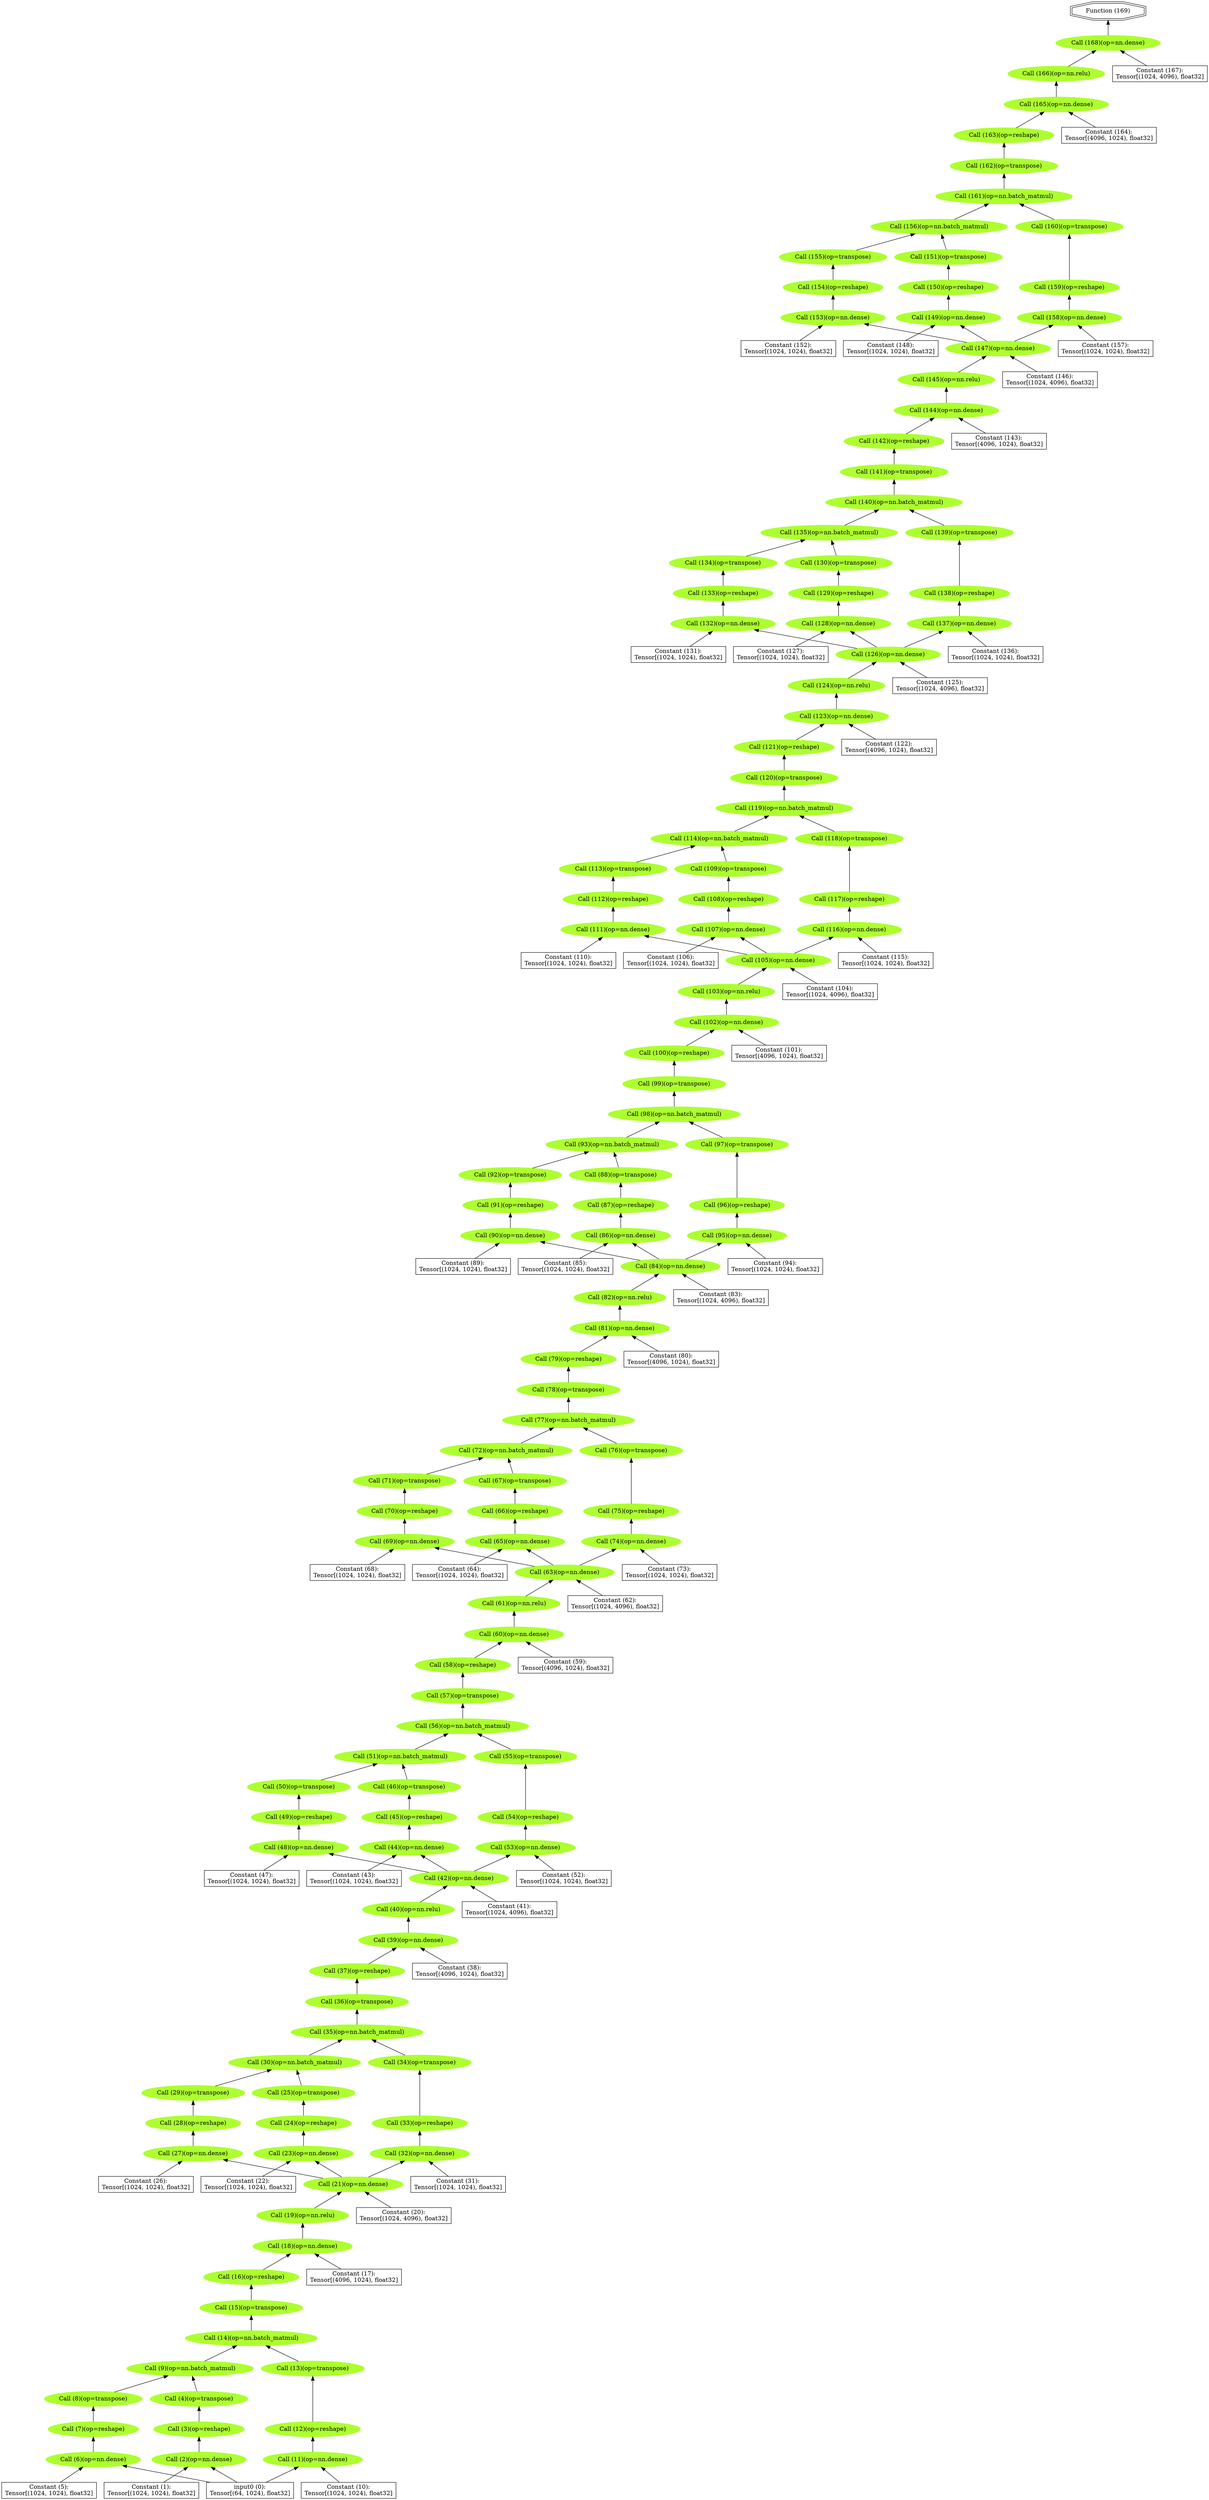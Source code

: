 digraph {
	rankdir=BT
	0 [label="input0 (0):
Tensor[(64, 1024), float32]" shape=rectangle]
	1 [label="Constant (1):
Tensor[(1024, 1024), float32]" shape=rectangle]
	2 [label="Call (2)(op=nn.dense)" color=greenyellow shape=ellipse style=filled]
	0 -> 2
	1 -> 2
	3 [label="Call (3)(op=reshape)" color=greenyellow shape=ellipse style=filled]
	2 -> 3
	4 [label="Call (4)(op=transpose)" color=greenyellow shape=ellipse style=filled]
	3 -> 4
	5 [label="Constant (5):
Tensor[(1024, 1024), float32]" shape=rectangle]
	6 [label="Call (6)(op=nn.dense)" color=greenyellow shape=ellipse style=filled]
	0 -> 6
	5 -> 6
	7 [label="Call (7)(op=reshape)" color=greenyellow shape=ellipse style=filled]
	6 -> 7
	8 [label="Call (8)(op=transpose)" color=greenyellow shape=ellipse style=filled]
	7 -> 8
	9 [label="Call (9)(op=nn.batch_matmul)" color=greenyellow shape=ellipse style=filled]
	4 -> 9
	8 -> 9
	10 [label="Constant (10):
Tensor[(1024, 1024), float32]" shape=rectangle]
	11 [label="Call (11)(op=nn.dense)" color=greenyellow shape=ellipse style=filled]
	0 -> 11
	10 -> 11
	12 [label="Call (12)(op=reshape)" color=greenyellow shape=ellipse style=filled]
	11 -> 12
	13 [label="Call (13)(op=transpose)" color=greenyellow shape=ellipse style=filled]
	12 -> 13
	14 [label="Call (14)(op=nn.batch_matmul)" color=greenyellow shape=ellipse style=filled]
	9 -> 14
	13 -> 14
	15 [label="Call (15)(op=transpose)" color=greenyellow shape=ellipse style=filled]
	14 -> 15
	16 [label="Call (16)(op=reshape)" color=greenyellow shape=ellipse style=filled]
	15 -> 16
	17 [label="Constant (17):
Tensor[(4096, 1024), float32]" shape=rectangle]
	18 [label="Call (18)(op=nn.dense)" color=greenyellow shape=ellipse style=filled]
	16 -> 18
	17 -> 18
	19 [label="Call (19)(op=nn.relu)" color=greenyellow shape=ellipse style=filled]
	18 -> 19
	20 [label="Constant (20):
Tensor[(1024, 4096), float32]" shape=rectangle]
	21 [label="Call (21)(op=nn.dense)" color=greenyellow shape=ellipse style=filled]
	19 -> 21
	20 -> 21
	22 [label="Constant (22):
Tensor[(1024, 1024), float32]" shape=rectangle]
	23 [label="Call (23)(op=nn.dense)" color=greenyellow shape=ellipse style=filled]
	21 -> 23
	22 -> 23
	24 [label="Call (24)(op=reshape)" color=greenyellow shape=ellipse style=filled]
	23 -> 24
	25 [label="Call (25)(op=transpose)" color=greenyellow shape=ellipse style=filled]
	24 -> 25
	26 [label="Constant (26):
Tensor[(1024, 1024), float32]" shape=rectangle]
	27 [label="Call (27)(op=nn.dense)" color=greenyellow shape=ellipse style=filled]
	21 -> 27
	26 -> 27
	28 [label="Call (28)(op=reshape)" color=greenyellow shape=ellipse style=filled]
	27 -> 28
	29 [label="Call (29)(op=transpose)" color=greenyellow shape=ellipse style=filled]
	28 -> 29
	30 [label="Call (30)(op=nn.batch_matmul)" color=greenyellow shape=ellipse style=filled]
	25 -> 30
	29 -> 30
	31 [label="Constant (31):
Tensor[(1024, 1024), float32]" shape=rectangle]
	32 [label="Call (32)(op=nn.dense)" color=greenyellow shape=ellipse style=filled]
	21 -> 32
	31 -> 32
	33 [label="Call (33)(op=reshape)" color=greenyellow shape=ellipse style=filled]
	32 -> 33
	34 [label="Call (34)(op=transpose)" color=greenyellow shape=ellipse style=filled]
	33 -> 34
	35 [label="Call (35)(op=nn.batch_matmul)" color=greenyellow shape=ellipse style=filled]
	30 -> 35
	34 -> 35
	36 [label="Call (36)(op=transpose)" color=greenyellow shape=ellipse style=filled]
	35 -> 36
	37 [label="Call (37)(op=reshape)" color=greenyellow shape=ellipse style=filled]
	36 -> 37
	38 [label="Constant (38):
Tensor[(4096, 1024), float32]" shape=rectangle]
	39 [label="Call (39)(op=nn.dense)" color=greenyellow shape=ellipse style=filled]
	37 -> 39
	38 -> 39
	40 [label="Call (40)(op=nn.relu)" color=greenyellow shape=ellipse style=filled]
	39 -> 40
	41 [label="Constant (41):
Tensor[(1024, 4096), float32]" shape=rectangle]
	42 [label="Call (42)(op=nn.dense)" color=greenyellow shape=ellipse style=filled]
	40 -> 42
	41 -> 42
	43 [label="Constant (43):
Tensor[(1024, 1024), float32]" shape=rectangle]
	44 [label="Call (44)(op=nn.dense)" color=greenyellow shape=ellipse style=filled]
	42 -> 44
	43 -> 44
	45 [label="Call (45)(op=reshape)" color=greenyellow shape=ellipse style=filled]
	44 -> 45
	46 [label="Call (46)(op=transpose)" color=greenyellow shape=ellipse style=filled]
	45 -> 46
	47 [label="Constant (47):
Tensor[(1024, 1024), float32]" shape=rectangle]
	48 [label="Call (48)(op=nn.dense)" color=greenyellow shape=ellipse style=filled]
	42 -> 48
	47 -> 48
	49 [label="Call (49)(op=reshape)" color=greenyellow shape=ellipse style=filled]
	48 -> 49
	50 [label="Call (50)(op=transpose)" color=greenyellow shape=ellipse style=filled]
	49 -> 50
	51 [label="Call (51)(op=nn.batch_matmul)" color=greenyellow shape=ellipse style=filled]
	46 -> 51
	50 -> 51
	52 [label="Constant (52):
Tensor[(1024, 1024), float32]" shape=rectangle]
	53 [label="Call (53)(op=nn.dense)" color=greenyellow shape=ellipse style=filled]
	42 -> 53
	52 -> 53
	54 [label="Call (54)(op=reshape)" color=greenyellow shape=ellipse style=filled]
	53 -> 54
	55 [label="Call (55)(op=transpose)" color=greenyellow shape=ellipse style=filled]
	54 -> 55
	56 [label="Call (56)(op=nn.batch_matmul)" color=greenyellow shape=ellipse style=filled]
	51 -> 56
	55 -> 56
	57 [label="Call (57)(op=transpose)" color=greenyellow shape=ellipse style=filled]
	56 -> 57
	58 [label="Call (58)(op=reshape)" color=greenyellow shape=ellipse style=filled]
	57 -> 58
	59 [label="Constant (59):
Tensor[(4096, 1024), float32]" shape=rectangle]
	60 [label="Call (60)(op=nn.dense)" color=greenyellow shape=ellipse style=filled]
	58 -> 60
	59 -> 60
	61 [label="Call (61)(op=nn.relu)" color=greenyellow shape=ellipse style=filled]
	60 -> 61
	62 [label="Constant (62):
Tensor[(1024, 4096), float32]" shape=rectangle]
	63 [label="Call (63)(op=nn.dense)" color=greenyellow shape=ellipse style=filled]
	61 -> 63
	62 -> 63
	64 [label="Constant (64):
Tensor[(1024, 1024), float32]" shape=rectangle]
	65 [label="Call (65)(op=nn.dense)" color=greenyellow shape=ellipse style=filled]
	63 -> 65
	64 -> 65
	66 [label="Call (66)(op=reshape)" color=greenyellow shape=ellipse style=filled]
	65 -> 66
	67 [label="Call (67)(op=transpose)" color=greenyellow shape=ellipse style=filled]
	66 -> 67
	68 [label="Constant (68):
Tensor[(1024, 1024), float32]" shape=rectangle]
	69 [label="Call (69)(op=nn.dense)" color=greenyellow shape=ellipse style=filled]
	63 -> 69
	68 -> 69
	70 [label="Call (70)(op=reshape)" color=greenyellow shape=ellipse style=filled]
	69 -> 70
	71 [label="Call (71)(op=transpose)" color=greenyellow shape=ellipse style=filled]
	70 -> 71
	72 [label="Call (72)(op=nn.batch_matmul)" color=greenyellow shape=ellipse style=filled]
	67 -> 72
	71 -> 72
	73 [label="Constant (73):
Tensor[(1024, 1024), float32]" shape=rectangle]
	74 [label="Call (74)(op=nn.dense)" color=greenyellow shape=ellipse style=filled]
	63 -> 74
	73 -> 74
	75 [label="Call (75)(op=reshape)" color=greenyellow shape=ellipse style=filled]
	74 -> 75
	76 [label="Call (76)(op=transpose)" color=greenyellow shape=ellipse style=filled]
	75 -> 76
	77 [label="Call (77)(op=nn.batch_matmul)" color=greenyellow shape=ellipse style=filled]
	72 -> 77
	76 -> 77
	78 [label="Call (78)(op=transpose)" color=greenyellow shape=ellipse style=filled]
	77 -> 78
	79 [label="Call (79)(op=reshape)" color=greenyellow shape=ellipse style=filled]
	78 -> 79
	80 [label="Constant (80):
Tensor[(4096, 1024), float32]" shape=rectangle]
	81 [label="Call (81)(op=nn.dense)" color=greenyellow shape=ellipse style=filled]
	79 -> 81
	80 -> 81
	82 [label="Call (82)(op=nn.relu)" color=greenyellow shape=ellipse style=filled]
	81 -> 82
	83 [label="Constant (83):
Tensor[(1024, 4096), float32]" shape=rectangle]
	84 [label="Call (84)(op=nn.dense)" color=greenyellow shape=ellipse style=filled]
	82 -> 84
	83 -> 84
	85 [label="Constant (85):
Tensor[(1024, 1024), float32]" shape=rectangle]
	86 [label="Call (86)(op=nn.dense)" color=greenyellow shape=ellipse style=filled]
	84 -> 86
	85 -> 86
	87 [label="Call (87)(op=reshape)" color=greenyellow shape=ellipse style=filled]
	86 -> 87
	88 [label="Call (88)(op=transpose)" color=greenyellow shape=ellipse style=filled]
	87 -> 88
	89 [label="Constant (89):
Tensor[(1024, 1024), float32]" shape=rectangle]
	90 [label="Call (90)(op=nn.dense)" color=greenyellow shape=ellipse style=filled]
	84 -> 90
	89 -> 90
	91 [label="Call (91)(op=reshape)" color=greenyellow shape=ellipse style=filled]
	90 -> 91
	92 [label="Call (92)(op=transpose)" color=greenyellow shape=ellipse style=filled]
	91 -> 92
	93 [label="Call (93)(op=nn.batch_matmul)" color=greenyellow shape=ellipse style=filled]
	88 -> 93
	92 -> 93
	94 [label="Constant (94):
Tensor[(1024, 1024), float32]" shape=rectangle]
	95 [label="Call (95)(op=nn.dense)" color=greenyellow shape=ellipse style=filled]
	84 -> 95
	94 -> 95
	96 [label="Call (96)(op=reshape)" color=greenyellow shape=ellipse style=filled]
	95 -> 96
	97 [label="Call (97)(op=transpose)" color=greenyellow shape=ellipse style=filled]
	96 -> 97
	98 [label="Call (98)(op=nn.batch_matmul)" color=greenyellow shape=ellipse style=filled]
	93 -> 98
	97 -> 98
	99 [label="Call (99)(op=transpose)" color=greenyellow shape=ellipse style=filled]
	98 -> 99
	100 [label="Call (100)(op=reshape)" color=greenyellow shape=ellipse style=filled]
	99 -> 100
	101 [label="Constant (101):
Tensor[(4096, 1024), float32]" shape=rectangle]
	102 [label="Call (102)(op=nn.dense)" color=greenyellow shape=ellipse style=filled]
	100 -> 102
	101 -> 102
	103 [label="Call (103)(op=nn.relu)" color=greenyellow shape=ellipse style=filled]
	102 -> 103
	104 [label="Constant (104):
Tensor[(1024, 4096), float32]" shape=rectangle]
	105 [label="Call (105)(op=nn.dense)" color=greenyellow shape=ellipse style=filled]
	103 -> 105
	104 -> 105
	106 [label="Constant (106):
Tensor[(1024, 1024), float32]" shape=rectangle]
	107 [label="Call (107)(op=nn.dense)" color=greenyellow shape=ellipse style=filled]
	105 -> 107
	106 -> 107
	108 [label="Call (108)(op=reshape)" color=greenyellow shape=ellipse style=filled]
	107 -> 108
	109 [label="Call (109)(op=transpose)" color=greenyellow shape=ellipse style=filled]
	108 -> 109
	110 [label="Constant (110):
Tensor[(1024, 1024), float32]" shape=rectangle]
	111 [label="Call (111)(op=nn.dense)" color=greenyellow shape=ellipse style=filled]
	105 -> 111
	110 -> 111
	112 [label="Call (112)(op=reshape)" color=greenyellow shape=ellipse style=filled]
	111 -> 112
	113 [label="Call (113)(op=transpose)" color=greenyellow shape=ellipse style=filled]
	112 -> 113
	114 [label="Call (114)(op=nn.batch_matmul)" color=greenyellow shape=ellipse style=filled]
	109 -> 114
	113 -> 114
	115 [label="Constant (115):
Tensor[(1024, 1024), float32]" shape=rectangle]
	116 [label="Call (116)(op=nn.dense)" color=greenyellow shape=ellipse style=filled]
	105 -> 116
	115 -> 116
	117 [label="Call (117)(op=reshape)" color=greenyellow shape=ellipse style=filled]
	116 -> 117
	118 [label="Call (118)(op=transpose)" color=greenyellow shape=ellipse style=filled]
	117 -> 118
	119 [label="Call (119)(op=nn.batch_matmul)" color=greenyellow shape=ellipse style=filled]
	114 -> 119
	118 -> 119
	120 [label="Call (120)(op=transpose)" color=greenyellow shape=ellipse style=filled]
	119 -> 120
	121 [label="Call (121)(op=reshape)" color=greenyellow shape=ellipse style=filled]
	120 -> 121
	122 [label="Constant (122):
Tensor[(4096, 1024), float32]" shape=rectangle]
	123 [label="Call (123)(op=nn.dense)" color=greenyellow shape=ellipse style=filled]
	121 -> 123
	122 -> 123
	124 [label="Call (124)(op=nn.relu)" color=greenyellow shape=ellipse style=filled]
	123 -> 124
	125 [label="Constant (125):
Tensor[(1024, 4096), float32]" shape=rectangle]
	126 [label="Call (126)(op=nn.dense)" color=greenyellow shape=ellipse style=filled]
	124 -> 126
	125 -> 126
	127 [label="Constant (127):
Tensor[(1024, 1024), float32]" shape=rectangle]
	128 [label="Call (128)(op=nn.dense)" color=greenyellow shape=ellipse style=filled]
	126 -> 128
	127 -> 128
	129 [label="Call (129)(op=reshape)" color=greenyellow shape=ellipse style=filled]
	128 -> 129
	130 [label="Call (130)(op=transpose)" color=greenyellow shape=ellipse style=filled]
	129 -> 130
	131 [label="Constant (131):
Tensor[(1024, 1024), float32]" shape=rectangle]
	132 [label="Call (132)(op=nn.dense)" color=greenyellow shape=ellipse style=filled]
	126 -> 132
	131 -> 132
	133 [label="Call (133)(op=reshape)" color=greenyellow shape=ellipse style=filled]
	132 -> 133
	134 [label="Call (134)(op=transpose)" color=greenyellow shape=ellipse style=filled]
	133 -> 134
	135 [label="Call (135)(op=nn.batch_matmul)" color=greenyellow shape=ellipse style=filled]
	130 -> 135
	134 -> 135
	136 [label="Constant (136):
Tensor[(1024, 1024), float32]" shape=rectangle]
	137 [label="Call (137)(op=nn.dense)" color=greenyellow shape=ellipse style=filled]
	126 -> 137
	136 -> 137
	138 [label="Call (138)(op=reshape)" color=greenyellow shape=ellipse style=filled]
	137 -> 138
	139 [label="Call (139)(op=transpose)" color=greenyellow shape=ellipse style=filled]
	138 -> 139
	140 [label="Call (140)(op=nn.batch_matmul)" color=greenyellow shape=ellipse style=filled]
	135 -> 140
	139 -> 140
	141 [label="Call (141)(op=transpose)" color=greenyellow shape=ellipse style=filled]
	140 -> 141
	142 [label="Call (142)(op=reshape)" color=greenyellow shape=ellipse style=filled]
	141 -> 142
	143 [label="Constant (143):
Tensor[(4096, 1024), float32]" shape=rectangle]
	144 [label="Call (144)(op=nn.dense)" color=greenyellow shape=ellipse style=filled]
	142 -> 144
	143 -> 144
	145 [label="Call (145)(op=nn.relu)" color=greenyellow shape=ellipse style=filled]
	144 -> 145
	146 [label="Constant (146):
Tensor[(1024, 4096), float32]" shape=rectangle]
	147 [label="Call (147)(op=nn.dense)" color=greenyellow shape=ellipse style=filled]
	145 -> 147
	146 -> 147
	148 [label="Constant (148):
Tensor[(1024, 1024), float32]" shape=rectangle]
	149 [label="Call (149)(op=nn.dense)" color=greenyellow shape=ellipse style=filled]
	147 -> 149
	148 -> 149
	150 [label="Call (150)(op=reshape)" color=greenyellow shape=ellipse style=filled]
	149 -> 150
	151 [label="Call (151)(op=transpose)" color=greenyellow shape=ellipse style=filled]
	150 -> 151
	152 [label="Constant (152):
Tensor[(1024, 1024), float32]" shape=rectangle]
	153 [label="Call (153)(op=nn.dense)" color=greenyellow shape=ellipse style=filled]
	147 -> 153
	152 -> 153
	154 [label="Call (154)(op=reshape)" color=greenyellow shape=ellipse style=filled]
	153 -> 154
	155 [label="Call (155)(op=transpose)" color=greenyellow shape=ellipse style=filled]
	154 -> 155
	156 [label="Call (156)(op=nn.batch_matmul)" color=greenyellow shape=ellipse style=filled]
	151 -> 156
	155 -> 156
	157 [label="Constant (157):
Tensor[(1024, 1024), float32]" shape=rectangle]
	158 [label="Call (158)(op=nn.dense)" color=greenyellow shape=ellipse style=filled]
	147 -> 158
	157 -> 158
	159 [label="Call (159)(op=reshape)" color=greenyellow shape=ellipse style=filled]
	158 -> 159
	160 [label="Call (160)(op=transpose)" color=greenyellow shape=ellipse style=filled]
	159 -> 160
	161 [label="Call (161)(op=nn.batch_matmul)" color=greenyellow shape=ellipse style=filled]
	156 -> 161
	160 -> 161
	162 [label="Call (162)(op=transpose)" color=greenyellow shape=ellipse style=filled]
	161 -> 162
	163 [label="Call (163)(op=reshape)" color=greenyellow shape=ellipse style=filled]
	162 -> 163
	164 [label="Constant (164):
Tensor[(4096, 1024), float32]" shape=rectangle]
	165 [label="Call (165)(op=nn.dense)" color=greenyellow shape=ellipse style=filled]
	163 -> 165
	164 -> 165
	166 [label="Call (166)(op=nn.relu)" color=greenyellow shape=ellipse style=filled]
	165 -> 166
	167 [label="Constant (167):
Tensor[(1024, 4096), float32]" shape=rectangle]
	168 [label="Call (168)(op=nn.dense)" color=greenyellow shape=ellipse style=filled]
	166 -> 168
	167 -> 168
	169 [label="Function (169)" shape=doubleoctagon]
	168 -> 169
}
